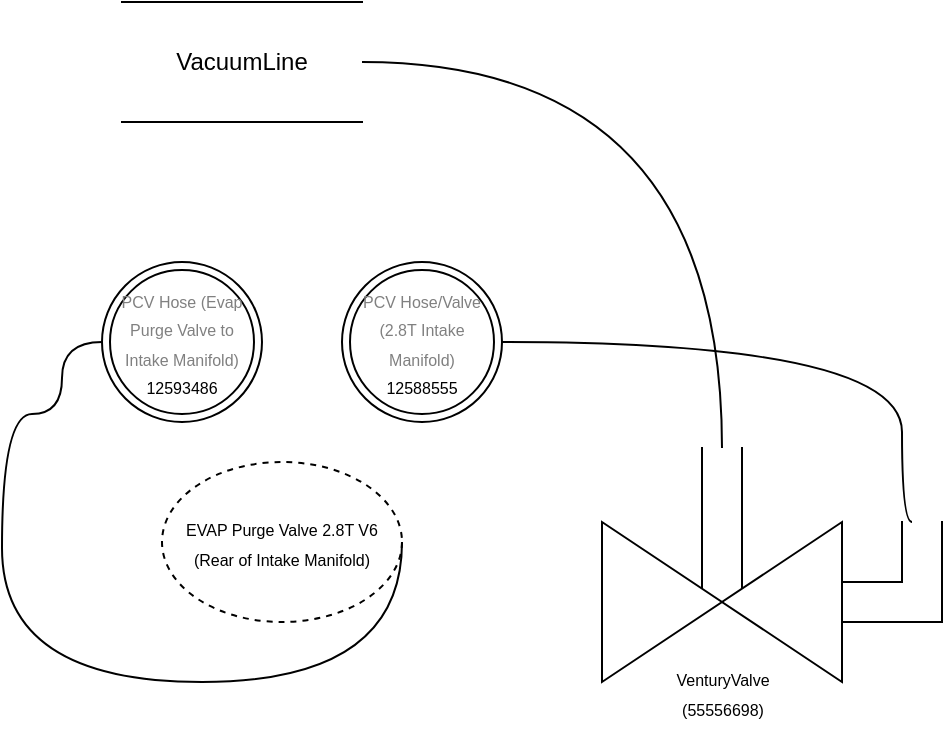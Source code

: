 <mxfile version="21.3.7" type="github">
  <diagram name="Страница 1" id="jrsHynhLpEYHkNdm0cTI">
    <mxGraphModel dx="603" dy="355" grid="1" gridSize="10" guides="1" tooltips="1" connect="1" arrows="1" fold="1" page="1" pageScale="1" pageWidth="827" pageHeight="1169" math="0" shadow="0">
      <root>
        <mxCell id="0" />
        <mxCell id="1" parent="0" />
        <mxCell id="Kp3_UITj3tT_qzZ9Iucl-1" value="&lt;font style=&quot;font-size: 8px;&quot;&gt;&lt;a style=&quot;text-decoration: none; color: rgb(128, 128, 128); font-family: Saab, sans-serif; font-size: 8px;&quot; href=&quot;https://www.esaabparts.com/saab/parts/12593486&quot;&gt;PCV Hose (Evap Purge Valve to Intake Manifold)&lt;/a&gt;&lt;br&gt;12593486&lt;br&gt;&lt;/font&gt;" style="ellipse;shape=doubleEllipse;whiteSpace=wrap;html=1;aspect=fixed;" vertex="1" parent="1">
          <mxGeometry x="250" y="250" width="80" height="80" as="geometry" />
        </mxCell>
        <mxCell id="Kp3_UITj3tT_qzZ9Iucl-2" value="&lt;font size=&quot;1&quot;&gt;&lt;a style=&quot;text-decoration: none; color: rgb(128, 128, 128); font-family: Saab, sans-serif; font-size: 8px;&quot; href=&quot;https://www.esaabparts.com/saab/parts/12588555&quot;&gt;PCV Hose/Valve (2.8T Intake Manifold)&lt;/a&gt;&lt;/font&gt;&lt;br&gt;&lt;font style=&quot;font-size: 8px;&quot;&gt;12588555&lt;br&gt;&lt;/font&gt;" style="ellipse;shape=doubleEllipse;whiteSpace=wrap;html=1;aspect=fixed;" vertex="1" parent="1">
          <mxGeometry x="370" y="250" width="80" height="80" as="geometry" />
        </mxCell>
        <mxCell id="Kp3_UITj3tT_qzZ9Iucl-3" value="VacuumLine" style="shape=partialRectangle;whiteSpace=wrap;html=1;left=0;right=0;fillColor=none;" vertex="1" parent="1">
          <mxGeometry x="260" y="120" width="120" height="60" as="geometry" />
        </mxCell>
        <mxCell id="Kp3_UITj3tT_qzZ9Iucl-4" value="" style="triangle;whiteSpace=wrap;html=1;" vertex="1" parent="1">
          <mxGeometry x="500" y="380" width="60" height="80" as="geometry" />
        </mxCell>
        <mxCell id="Kp3_UITj3tT_qzZ9Iucl-5" value="" style="triangle;whiteSpace=wrap;html=1;rotation=-180;" vertex="1" parent="1">
          <mxGeometry x="560" y="380" width="60" height="80" as="geometry" />
        </mxCell>
        <mxCell id="Kp3_UITj3tT_qzZ9Iucl-8" value="" style="shape=partialRectangle;whiteSpace=wrap;html=1;left=0;right=0;fillColor=none;rotation=90;" vertex="1" parent="1">
          <mxGeometry x="525" y="368" width="70" height="20" as="geometry" />
        </mxCell>
        <mxCell id="Kp3_UITj3tT_qzZ9Iucl-9" value="" style="shape=partialRectangle;whiteSpace=wrap;html=1;left=0;right=0;fillColor=none;" vertex="1" parent="1">
          <mxGeometry x="620" y="410" width="30" height="20" as="geometry" />
        </mxCell>
        <mxCell id="Kp3_UITj3tT_qzZ9Iucl-10" value="" style="shape=partialRectangle;whiteSpace=wrap;html=1;left=0;right=0;fillColor=none;rotation=-90;" vertex="1" parent="1">
          <mxGeometry x="645" y="385" width="30" height="20" as="geometry" />
        </mxCell>
        <mxCell id="Kp3_UITj3tT_qzZ9Iucl-12" value="&lt;font style=&quot;font-size: 8px;&quot;&gt;EVAP Purge Valve 2.8T V6 (Rear of Intake Manifold)&lt;/font&gt;" style="ellipse;whiteSpace=wrap;html=1;dashed=1;" vertex="1" parent="1">
          <mxGeometry x="280" y="350" width="120" height="80" as="geometry" />
        </mxCell>
        <mxCell id="Kp3_UITj3tT_qzZ9Iucl-13" value="" style="endArrow=none;html=1;rounded=0;exitX=1;exitY=0.5;exitDx=0;exitDy=0;edgeStyle=orthogonalEdgeStyle;curved=1;entryX=0;entryY=0.5;entryDx=0;entryDy=0;" edge="1" parent="1" source="Kp3_UITj3tT_qzZ9Iucl-12" target="Kp3_UITj3tT_qzZ9Iucl-1">
          <mxGeometry width="50" height="50" relative="1" as="geometry">
            <mxPoint x="240" y="350" as="sourcePoint" />
            <mxPoint x="290" y="300" as="targetPoint" />
            <Array as="points">
              <mxPoint x="400" y="460" />
              <mxPoint x="200" y="460" />
              <mxPoint x="200" y="326" />
              <mxPoint x="230" y="326" />
            </Array>
          </mxGeometry>
        </mxCell>
        <mxCell id="Kp3_UITj3tT_qzZ9Iucl-14" value="" style="endArrow=none;html=1;rounded=0;exitX=1;exitY=0.25;exitDx=0;exitDy=0;edgeStyle=orthogonalEdgeStyle;curved=1;" edge="1" parent="1" source="Kp3_UITj3tT_qzZ9Iucl-10" target="Kp3_UITj3tT_qzZ9Iucl-2">
          <mxGeometry width="50" height="50" relative="1" as="geometry">
            <mxPoint x="240" y="410" as="sourcePoint" />
            <mxPoint x="290" y="360" as="targetPoint" />
            <Array as="points">
              <mxPoint x="650" y="290" />
            </Array>
          </mxGeometry>
        </mxCell>
        <mxCell id="Kp3_UITj3tT_qzZ9Iucl-15" value="" style="endArrow=none;html=1;rounded=0;entryX=0;entryY=0.5;entryDx=0;entryDy=0;exitX=1;exitY=0.5;exitDx=0;exitDy=0;edgeStyle=orthogonalEdgeStyle;curved=1;" edge="1" parent="1" source="Kp3_UITj3tT_qzZ9Iucl-3" target="Kp3_UITj3tT_qzZ9Iucl-8">
          <mxGeometry width="50" height="50" relative="1" as="geometry">
            <mxPoint x="240" y="390" as="sourcePoint" />
            <mxPoint x="290" y="340" as="targetPoint" />
          </mxGeometry>
        </mxCell>
        <mxCell id="Kp3_UITj3tT_qzZ9Iucl-16" value="" style="endArrow=none;html=1;rounded=0;entryX=0;entryY=1;entryDx=0;entryDy=0;exitX=1;exitY=1;exitDx=0;exitDy=0;edgeStyle=orthogonalEdgeStyle;" edge="1" parent="1" source="Kp3_UITj3tT_qzZ9Iucl-9" target="Kp3_UITj3tT_qzZ9Iucl-10">
          <mxGeometry width="50" height="50" relative="1" as="geometry">
            <mxPoint x="540" y="420" as="sourcePoint" />
            <mxPoint x="590" y="370" as="targetPoint" />
            <Array as="points">
              <mxPoint x="670" y="430" />
            </Array>
          </mxGeometry>
        </mxCell>
        <mxCell id="Kp3_UITj3tT_qzZ9Iucl-17" value="&lt;font style=&quot;font-size: 8px;&quot;&gt;VenturyValve&lt;br&gt;(55556698)&lt;/font&gt;" style="text;html=1;align=center;verticalAlign=middle;resizable=0;points=[];autosize=1;strokeColor=none;fillColor=none;" vertex="1" parent="1">
          <mxGeometry x="525" y="445" width="70" height="40" as="geometry" />
        </mxCell>
      </root>
    </mxGraphModel>
  </diagram>
</mxfile>
